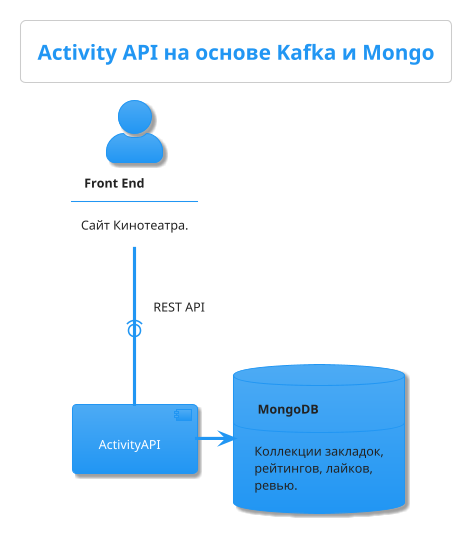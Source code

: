 @startuml to_be_activity_api_mongo
!theme materia
skinparam actorStyle awesome
skinparam packageStyle rectangle

title Activity API на основе Kafka и Mongo


database MongoDB [
  <b> MongoDB
  ----
  Коллекции закладок,
  рейтингов, лайков,
  ревью.
]
[ActivityAPI] -> MongoDB
actor FrontEnd [
  <b> Front End
  ----
  Сайт Кинотеатра.
]
FrontEnd -(0- ActivityAPI : REST API

@enduml
